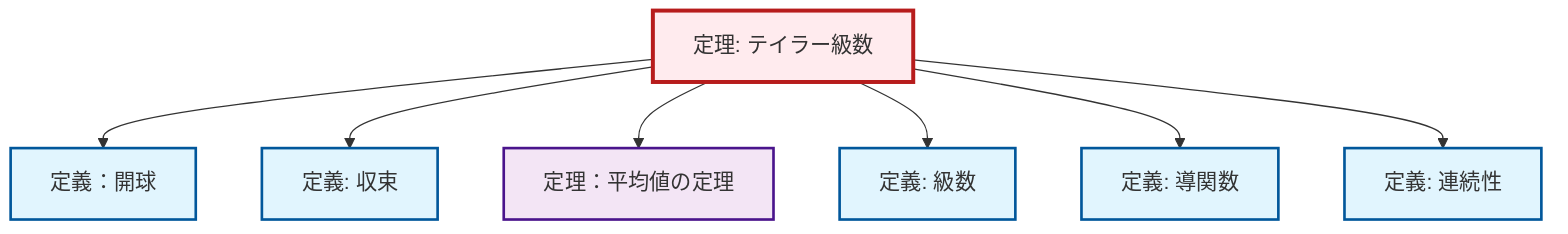graph TD
    classDef definition fill:#e1f5fe,stroke:#01579b,stroke-width:2px
    classDef theorem fill:#f3e5f5,stroke:#4a148c,stroke-width:2px
    classDef axiom fill:#fff3e0,stroke:#e65100,stroke-width:2px
    classDef example fill:#e8f5e9,stroke:#1b5e20,stroke-width:2px
    classDef current fill:#ffebee,stroke:#b71c1c,stroke-width:3px
    def-derivative["定義: 導関数"]:::definition
    thm-taylor-series["定理: テイラー級数"]:::theorem
    def-convergence["定義: 収束"]:::definition
    def-series["定義: 級数"]:::definition
    def-continuity["定義: 連続性"]:::definition
    thm-mean-value["定理：平均値の定理"]:::theorem
    def-open-ball["定義：開球"]:::definition
    thm-taylor-series --> def-open-ball
    thm-taylor-series --> def-convergence
    thm-taylor-series --> thm-mean-value
    thm-taylor-series --> def-series
    thm-taylor-series --> def-derivative
    thm-taylor-series --> def-continuity
    class thm-taylor-series current